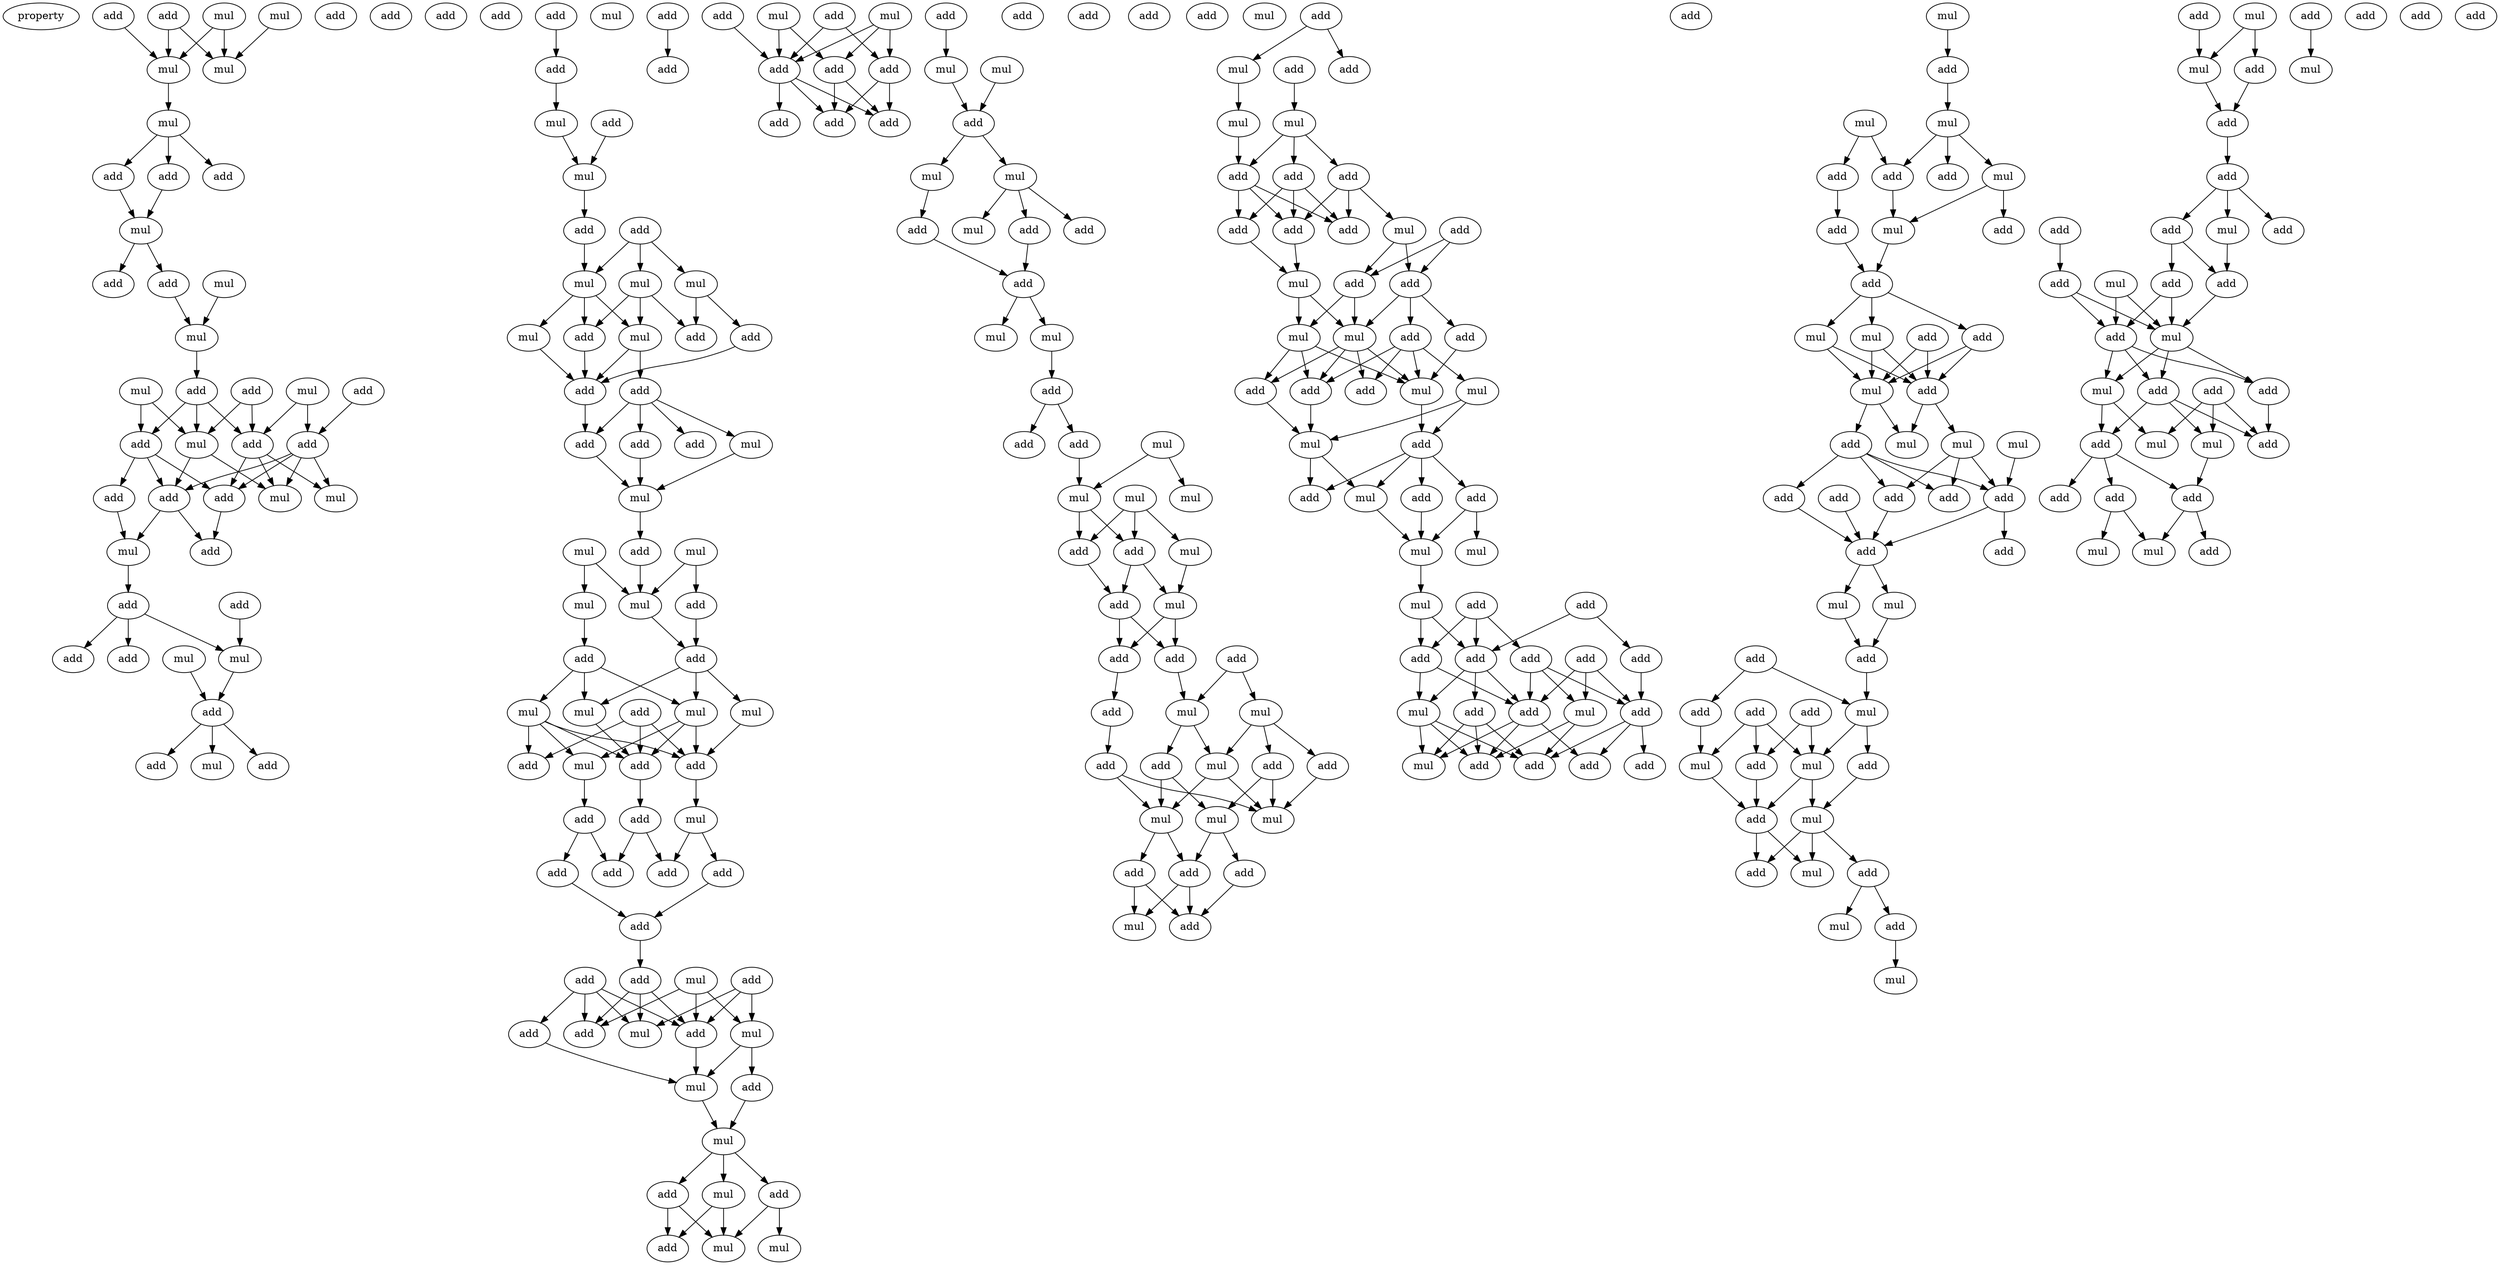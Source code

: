 digraph {
    node [fontcolor=black]
    property [mul=2,lf=1.5]
    0 [ label = mul ];
    1 [ label = mul ];
    2 [ label = add ];
    3 [ label = add ];
    4 [ label = add ];
    5 [ label = mul ];
    6 [ label = mul ];
    7 [ label = mul ];
    8 [ label = add ];
    9 [ label = add ];
    10 [ label = add ];
    11 [ label = mul ];
    12 [ label = add ];
    13 [ label = add ];
    14 [ label = add ];
    15 [ label = mul ];
    16 [ label = add ];
    17 [ label = mul ];
    18 [ label = add ];
    19 [ label = add ];
    20 [ label = add ];
    21 [ label = mul ];
    22 [ label = mul ];
    23 [ label = add ];
    24 [ label = mul ];
    25 [ label = add ];
    26 [ label = add ];
    27 [ label = mul ];
    28 [ label = add ];
    29 [ label = add ];
    30 [ label = add ];
    31 [ label = mul ];
    32 [ label = add ];
    33 [ label = mul ];
    34 [ label = add ];
    35 [ label = add ];
    36 [ label = add ];
    37 [ label = mul ];
    38 [ label = mul ];
    39 [ label = add ];
    40 [ label = add ];
    41 [ label = add ];
    42 [ label = add ];
    43 [ label = mul ];
    44 [ label = add ];
    45 [ label = add ];
    46 [ label = mul ];
    47 [ label = add ];
    48 [ label = mul ];
    49 [ label = add ];
    50 [ label = mul ];
    51 [ label = add ];
    52 [ label = add ];
    53 [ label = mul ];
    54 [ label = mul ];
    55 [ label = mul ];
    56 [ label = mul ];
    57 [ label = add ];
    58 [ label = mul ];
    59 [ label = add ];
    60 [ label = add ];
    61 [ label = add ];
    62 [ label = add ];
    63 [ label = add ];
    64 [ label = add ];
    65 [ label = add ];
    66 [ label = mul ];
    67 [ label = mul ];
    68 [ label = mul ];
    69 [ label = add ];
    70 [ label = mul ];
    71 [ label = mul ];
    72 [ label = add ];
    73 [ label = mul ];
    74 [ label = add ];
    75 [ label = add ];
    76 [ label = mul ];
    77 [ label = mul ];
    78 [ label = mul ];
    79 [ label = mul ];
    80 [ label = add ];
    81 [ label = add ];
    82 [ label = add ];
    83 [ label = add ];
    84 [ label = mul ];
    85 [ label = add ];
    86 [ label = add ];
    87 [ label = mul ];
    88 [ label = add ];
    89 [ label = add ];
    90 [ label = add ];
    91 [ label = add ];
    92 [ label = add ];
    93 [ label = add ];
    94 [ label = mul ];
    95 [ label = add ];
    96 [ label = add ];
    97 [ label = add ];
    98 [ label = add ];
    99 [ label = add ];
    100 [ label = mul ];
    101 [ label = mul ];
    102 [ label = add ];
    103 [ label = mul ];
    104 [ label = mul ];
    105 [ label = mul ];
    106 [ label = add ];
    107 [ label = add ];
    108 [ label = mul ];
    109 [ label = add ];
    110 [ label = mul ];
    111 [ label = add ];
    112 [ label = add ];
    113 [ label = add ];
    114 [ label = add ];
    115 [ label = mul ];
    116 [ label = mul ];
    117 [ label = add ];
    118 [ label = add ];
    119 [ label = add ];
    120 [ label = add ];
    121 [ label = add ];
    122 [ label = add ];
    123 [ label = add ];
    124 [ label = mul ];
    125 [ label = mul ];
    126 [ label = add ];
    127 [ label = mul ];
    128 [ label = mul ];
    129 [ label = mul ];
    130 [ label = add ];
    131 [ label = add ];
    132 [ label = add ];
    133 [ label = add ];
    134 [ label = mul ];
    135 [ label = add ];
    136 [ label = mul ];
    137 [ label = add ];
    138 [ label = add ];
    139 [ label = add ];
    140 [ label = add ];
    141 [ label = mul ];
    142 [ label = mul ];
    143 [ label = mul ];
    144 [ label = mul ];
    145 [ label = add ];
    146 [ label = mul ];
    147 [ label = add ];
    148 [ label = add ];
    149 [ label = mul ];
    150 [ label = add ];
    151 [ label = add ];
    152 [ label = add ];
    153 [ label = add ];
    154 [ label = mul ];
    155 [ label = add ];
    156 [ label = add ];
    157 [ label = mul ];
    158 [ label = mul ];
    159 [ label = add ];
    160 [ label = add ];
    161 [ label = mul ];
    162 [ label = add ];
    163 [ label = add ];
    164 [ label = mul ];
    165 [ label = mul ];
    166 [ label = mul ];
    167 [ label = add ];
    168 [ label = add ];
    169 [ label = add ];
    170 [ label = add ];
    171 [ label = mul ];
    172 [ label = add ];
    173 [ label = add ];
    174 [ label = add ];
    175 [ label = mul ];
    176 [ label = mul ];
    177 [ label = mul ];
    178 [ label = add ];
    179 [ label = add ];
    180 [ label = add ];
    181 [ label = add ];
    182 [ label = add ];
    183 [ label = mul ];
    184 [ label = add ];
    185 [ label = add ];
    186 [ label = mul ];
    187 [ label = add ];
    188 [ label = add ];
    189 [ label = mul ];
    190 [ label = add ];
    191 [ label = mul ];
    192 [ label = add ];
    193 [ label = mul ];
    194 [ label = mul ];
    195 [ label = add ];
    196 [ label = add ];
    197 [ label = add ];
    198 [ label = add ];
    199 [ label = mul ];
    200 [ label = add ];
    201 [ label = add ];
    202 [ label = mul ];
    203 [ label = add ];
    204 [ label = mul ];
    205 [ label = mul ];
    206 [ label = add ];
    207 [ label = mul ];
    208 [ label = add ];
    209 [ label = add ];
    210 [ label = add ];
    211 [ label = add ];
    212 [ label = add ];
    213 [ label = add ];
    214 [ label = mul ];
    215 [ label = add ];
    216 [ label = add ];
    217 [ label = mul ];
    218 [ label = add ];
    219 [ label = add ];
    220 [ label = add ];
    221 [ label = add ];
    222 [ label = mul ];
    223 [ label = add ];
    224 [ label = add ];
    225 [ label = mul ];
    226 [ label = add ];
    227 [ label = mul ];
    228 [ label = mul ];
    229 [ label = add ];
    230 [ label = add ];
    231 [ label = add ];
    232 [ label = mul ];
    233 [ label = mul ];
    234 [ label = add ];
    235 [ label = add ];
    236 [ label = add ];
    237 [ label = add ];
    238 [ label = add ];
    239 [ label = mul ];
    240 [ label = mul ];
    241 [ label = add ];
    242 [ label = mul ];
    243 [ label = add ];
    244 [ label = mul ];
    245 [ label = mul ];
    246 [ label = mul ];
    247 [ label = add ];
    248 [ label = add ];
    249 [ label = add ];
    250 [ label = add ];
    251 [ label = add ];
    252 [ label = add ];
    253 [ label = add ];
    254 [ label = mul ];
    255 [ label = mul ];
    256 [ label = add ];
    257 [ label = add ];
    258 [ label = add ];
    259 [ label = add ];
    260 [ label = mul ];
    261 [ label = add ];
    262 [ label = mul ];
    263 [ label = add ];
    264 [ label = add ];
    265 [ label = mul ];
    266 [ label = add ];
    267 [ label = mul ];
    268 [ label = mul ];
    269 [ label = add ];
    270 [ label = add ];
    271 [ label = mul ];
    272 [ label = add ];
    273 [ label = mul ];
    274 [ label = mul ];
    275 [ label = add ];
    276 [ label = add ];
    277 [ label = mul ];
    278 [ label = add ];
    279 [ label = mul ];
    280 [ label = add ];
    281 [ label = add ];
    282 [ label = add ];
    283 [ label = add ];
    284 [ label = add ];
    285 [ label = add ];
    286 [ label = mul ];
    287 [ label = add ];
    288 [ label = mul ];
    289 [ label = add ];
    290 [ label = add ];
    291 [ label = mul ];
    292 [ label = add ];
    293 [ label = add ];
    294 [ label = add ];
    295 [ label = add ];
    296 [ label = mul ];
    297 [ label = mul ];
    298 [ label = mul ];
    299 [ label = add ];
    300 [ label = add ];
    301 [ label = add ];
    302 [ label = add ];
    303 [ label = add ];
    304 [ label = add ];
    305 [ label = mul ];
    306 [ label = add ];
    307 [ label = add ];
    308 [ label = mul ];
    0 -> 5 [ name = 0 ];
    0 -> 6 [ name = 1 ];
    1 -> 6 [ name = 2 ];
    2 -> 5 [ name = 3 ];
    4 -> 5 [ name = 4 ];
    4 -> 6 [ name = 5 ];
    5 -> 7 [ name = 6 ];
    7 -> 8 [ name = 7 ];
    7 -> 9 [ name = 8 ];
    7 -> 10 [ name = 9 ];
    8 -> 11 [ name = 10 ];
    9 -> 11 [ name = 11 ];
    11 -> 12 [ name = 12 ];
    11 -> 14 [ name = 13 ];
    14 -> 17 [ name = 14 ];
    15 -> 17 [ name = 15 ];
    17 -> 20 [ name = 16 ];
    18 -> 25 [ name = 17 ];
    19 -> 24 [ name = 18 ];
    19 -> 26 [ name = 19 ];
    20 -> 23 [ name = 20 ];
    20 -> 24 [ name = 21 ];
    20 -> 26 [ name = 22 ];
    21 -> 23 [ name = 23 ];
    21 -> 24 [ name = 24 ];
    22 -> 25 [ name = 25 ];
    22 -> 26 [ name = 26 ];
    23 -> 28 [ name = 27 ];
    23 -> 29 [ name = 28 ];
    23 -> 30 [ name = 29 ];
    24 -> 30 [ name = 30 ];
    24 -> 31 [ name = 31 ];
    25 -> 27 [ name = 32 ];
    25 -> 28 [ name = 33 ];
    25 -> 30 [ name = 34 ];
    25 -> 31 [ name = 35 ];
    26 -> 27 [ name = 36 ];
    26 -> 28 [ name = 37 ];
    26 -> 31 [ name = 38 ];
    28 -> 32 [ name = 39 ];
    29 -> 33 [ name = 40 ];
    30 -> 32 [ name = 41 ];
    30 -> 33 [ name = 42 ];
    33 -> 35 [ name = 43 ];
    34 -> 37 [ name = 44 ];
    35 -> 36 [ name = 45 ];
    35 -> 37 [ name = 46 ];
    35 -> 40 [ name = 47 ];
    37 -> 41 [ name = 48 ];
    38 -> 41 [ name = 49 ];
    41 -> 42 [ name = 50 ];
    41 -> 43 [ name = 51 ];
    41 -> 44 [ name = 52 ];
    45 -> 47 [ name = 53 ];
    47 -> 48 [ name = 54 ];
    48 -> 50 [ name = 55 ];
    49 -> 50 [ name = 56 ];
    50 -> 52 [ name = 57 ];
    51 -> 53 [ name = 58 ];
    51 -> 54 [ name = 59 ];
    51 -> 55 [ name = 60 ];
    52 -> 53 [ name = 61 ];
    53 -> 56 [ name = 62 ];
    53 -> 58 [ name = 63 ];
    53 -> 60 [ name = 64 ];
    54 -> 57 [ name = 65 ];
    54 -> 58 [ name = 66 ];
    54 -> 60 [ name = 67 ];
    55 -> 57 [ name = 68 ];
    55 -> 59 [ name = 69 ];
    56 -> 61 [ name = 70 ];
    58 -> 61 [ name = 71 ];
    58 -> 62 [ name = 72 ];
    59 -> 61 [ name = 73 ];
    60 -> 61 [ name = 74 ];
    61 -> 63 [ name = 75 ];
    62 -> 63 [ name = 76 ];
    62 -> 64 [ name = 77 ];
    62 -> 65 [ name = 78 ];
    62 -> 66 [ name = 79 ];
    63 -> 67 [ name = 80 ];
    64 -> 67 [ name = 81 ];
    66 -> 67 [ name = 82 ];
    67 -> 69 [ name = 83 ];
    68 -> 72 [ name = 84 ];
    68 -> 73 [ name = 85 ];
    69 -> 73 [ name = 86 ];
    70 -> 71 [ name = 87 ];
    70 -> 73 [ name = 88 ];
    71 -> 74 [ name = 89 ];
    72 -> 75 [ name = 90 ];
    73 -> 75 [ name = 91 ];
    74 -> 76 [ name = 92 ];
    74 -> 78 [ name = 93 ];
    74 -> 79 [ name = 94 ];
    75 -> 76 [ name = 95 ];
    75 -> 77 [ name = 96 ];
    75 -> 79 [ name = 97 ];
    76 -> 82 [ name = 98 ];
    77 -> 83 [ name = 99 ];
    78 -> 81 [ name = 100 ];
    78 -> 82 [ name = 101 ];
    78 -> 83 [ name = 102 ];
    78 -> 84 [ name = 103 ];
    79 -> 82 [ name = 104 ];
    79 -> 83 [ name = 105 ];
    79 -> 84 [ name = 106 ];
    80 -> 81 [ name = 107 ];
    80 -> 82 [ name = 108 ];
    80 -> 83 [ name = 109 ];
    82 -> 85 [ name = 110 ];
    83 -> 87 [ name = 111 ];
    84 -> 86 [ name = 112 ];
    85 -> 90 [ name = 113 ];
    85 -> 91 [ name = 114 ];
    86 -> 88 [ name = 115 ];
    86 -> 90 [ name = 116 ];
    87 -> 89 [ name = 117 ];
    87 -> 91 [ name = 118 ];
    88 -> 92 [ name = 119 ];
    89 -> 92 [ name = 120 ];
    92 -> 96 [ name = 121 ];
    93 -> 97 [ name = 122 ];
    93 -> 98 [ name = 123 ];
    93 -> 99 [ name = 124 ];
    93 -> 101 [ name = 125 ];
    94 -> 98 [ name = 126 ];
    94 -> 99 [ name = 127 ];
    94 -> 100 [ name = 128 ];
    95 -> 99 [ name = 129 ];
    95 -> 100 [ name = 130 ];
    95 -> 101 [ name = 131 ];
    96 -> 98 [ name = 132 ];
    96 -> 99 [ name = 133 ];
    96 -> 101 [ name = 134 ];
    97 -> 103 [ name = 135 ];
    99 -> 103 [ name = 136 ];
    100 -> 102 [ name = 137 ];
    100 -> 103 [ name = 138 ];
    102 -> 104 [ name = 139 ];
    103 -> 104 [ name = 140 ];
    104 -> 105 [ name = 141 ];
    104 -> 106 [ name = 142 ];
    104 -> 107 [ name = 143 ];
    105 -> 108 [ name = 144 ];
    105 -> 109 [ name = 145 ];
    106 -> 108 [ name = 146 ];
    106 -> 109 [ name = 147 ];
    107 -> 108 [ name = 148 ];
    107 -> 110 [ name = 149 ];
    111 -> 112 [ name = 150 ];
    113 -> 117 [ name = 151 ];
    114 -> 117 [ name = 152 ];
    114 -> 118 [ name = 153 ];
    115 -> 117 [ name = 154 ];
    115 -> 119 [ name = 155 ];
    116 -> 117 [ name = 156 ];
    116 -> 118 [ name = 157 ];
    116 -> 119 [ name = 158 ];
    117 -> 120 [ name = 159 ];
    117 -> 121 [ name = 160 ];
    117 -> 122 [ name = 161 ];
    118 -> 121 [ name = 162 ];
    118 -> 122 [ name = 163 ];
    119 -> 121 [ name = 164 ];
    119 -> 122 [ name = 165 ];
    123 -> 124 [ name = 166 ];
    124 -> 126 [ name = 167 ];
    125 -> 126 [ name = 168 ];
    126 -> 127 [ name = 169 ];
    126 -> 128 [ name = 170 ];
    127 -> 130 [ name = 171 ];
    128 -> 129 [ name = 172 ];
    128 -> 131 [ name = 173 ];
    128 -> 132 [ name = 174 ];
    130 -> 133 [ name = 175 ];
    131 -> 133 [ name = 176 ];
    133 -> 134 [ name = 177 ];
    133 -> 136 [ name = 178 ];
    136 -> 138 [ name = 179 ];
    138 -> 139 [ name = 180 ];
    138 -> 140 [ name = 181 ];
    139 -> 142 [ name = 182 ];
    141 -> 142 [ name = 183 ];
    141 -> 143 [ name = 184 ];
    142 -> 145 [ name = 185 ];
    142 -> 147 [ name = 186 ];
    144 -> 145 [ name = 187 ];
    144 -> 146 [ name = 188 ];
    144 -> 147 [ name = 189 ];
    145 -> 149 [ name = 190 ];
    145 -> 150 [ name = 191 ];
    146 -> 149 [ name = 192 ];
    147 -> 150 [ name = 193 ];
    149 -> 153 [ name = 194 ];
    149 -> 155 [ name = 195 ];
    150 -> 153 [ name = 196 ];
    150 -> 155 [ name = 197 ];
    151 -> 157 [ name = 198 ];
    151 -> 158 [ name = 199 ];
    153 -> 158 [ name = 200 ];
    155 -> 156 [ name = 201 ];
    156 -> 163 [ name = 202 ];
    157 -> 159 [ name = 203 ];
    157 -> 161 [ name = 204 ];
    157 -> 162 [ name = 205 ];
    158 -> 160 [ name = 206 ];
    158 -> 161 [ name = 207 ];
    159 -> 164 [ name = 208 ];
    159 -> 165 [ name = 209 ];
    160 -> 165 [ name = 210 ];
    160 -> 166 [ name = 211 ];
    161 -> 164 [ name = 212 ];
    161 -> 166 [ name = 213 ];
    162 -> 164 [ name = 214 ];
    163 -> 164 [ name = 215 ];
    163 -> 166 [ name = 216 ];
    165 -> 167 [ name = 217 ];
    165 -> 168 [ name = 218 ];
    166 -> 167 [ name = 219 ];
    166 -> 169 [ name = 220 ];
    167 -> 170 [ name = 221 ];
    167 -> 171 [ name = 222 ];
    168 -> 170 [ name = 223 ];
    169 -> 170 [ name = 224 ];
    169 -> 171 [ name = 225 ];
    172 -> 174 [ name = 226 ];
    172 -> 175 [ name = 227 ];
    173 -> 177 [ name = 228 ];
    175 -> 176 [ name = 229 ];
    176 -> 180 [ name = 230 ];
    177 -> 178 [ name = 231 ];
    177 -> 179 [ name = 232 ];
    177 -> 180 [ name = 233 ];
    178 -> 181 [ name = 234 ];
    178 -> 182 [ name = 235 ];
    178 -> 185 [ name = 236 ];
    179 -> 182 [ name = 237 ];
    179 -> 183 [ name = 238 ];
    179 -> 185 [ name = 239 ];
    180 -> 181 [ name = 240 ];
    180 -> 182 [ name = 241 ];
    180 -> 185 [ name = 242 ];
    181 -> 186 [ name = 243 ];
    183 -> 187 [ name = 244 ];
    183 -> 188 [ name = 245 ];
    184 -> 187 [ name = 246 ];
    184 -> 188 [ name = 247 ];
    185 -> 186 [ name = 248 ];
    186 -> 189 [ name = 249 ];
    186 -> 191 [ name = 250 ];
    187 -> 190 [ name = 251 ];
    187 -> 191 [ name = 252 ];
    187 -> 192 [ name = 253 ];
    188 -> 189 [ name = 254 ];
    188 -> 191 [ name = 255 ];
    189 -> 193 [ name = 256 ];
    189 -> 196 [ name = 257 ];
    189 -> 197 [ name = 258 ];
    190 -> 193 [ name = 259 ];
    191 -> 193 [ name = 260 ];
    191 -> 195 [ name = 261 ];
    191 -> 196 [ name = 262 ];
    191 -> 197 [ name = 263 ];
    192 -> 193 [ name = 264 ];
    192 -> 194 [ name = 265 ];
    192 -> 195 [ name = 266 ];
    192 -> 196 [ name = 267 ];
    193 -> 198 [ name = 268 ];
    194 -> 198 [ name = 269 ];
    194 -> 199 [ name = 270 ];
    196 -> 199 [ name = 271 ];
    197 -> 199 [ name = 272 ];
    198 -> 200 [ name = 273 ];
    198 -> 201 [ name = 274 ];
    198 -> 202 [ name = 275 ];
    198 -> 203 [ name = 276 ];
    199 -> 202 [ name = 277 ];
    199 -> 203 [ name = 278 ];
    200 -> 204 [ name = 279 ];
    200 -> 205 [ name = 280 ];
    201 -> 205 [ name = 281 ];
    202 -> 205 [ name = 282 ];
    205 -> 207 [ name = 283 ];
    206 -> 209 [ name = 284 ];
    206 -> 210 [ name = 285 ];
    206 -> 213 [ name = 286 ];
    207 -> 210 [ name = 287 ];
    207 -> 213 [ name = 288 ];
    208 -> 210 [ name = 289 ];
    208 -> 211 [ name = 290 ];
    209 -> 216 [ name = 291 ];
    209 -> 217 [ name = 292 ];
    209 -> 218 [ name = 293 ];
    210 -> 214 [ name = 294 ];
    210 -> 215 [ name = 295 ];
    210 -> 218 [ name = 296 ];
    211 -> 216 [ name = 297 ];
    212 -> 216 [ name = 298 ];
    212 -> 217 [ name = 299 ];
    212 -> 218 [ name = 300 ];
    213 -> 214 [ name = 301 ];
    213 -> 218 [ name = 302 ];
    214 -> 219 [ name = 303 ];
    214 -> 221 [ name = 304 ];
    214 -> 222 [ name = 305 ];
    215 -> 219 [ name = 306 ];
    215 -> 221 [ name = 307 ];
    215 -> 222 [ name = 308 ];
    216 -> 219 [ name = 309 ];
    216 -> 220 [ name = 310 ];
    216 -> 223 [ name = 311 ];
    217 -> 219 [ name = 312 ];
    217 -> 221 [ name = 313 ];
    218 -> 220 [ name = 314 ];
    218 -> 221 [ name = 315 ];
    218 -> 222 [ name = 316 ];
    225 -> 226 [ name = 317 ];
    226 -> 227 [ name = 318 ];
    227 -> 229 [ name = 319 ];
    227 -> 230 [ name = 320 ];
    227 -> 232 [ name = 321 ];
    228 -> 230 [ name = 322 ];
    228 -> 231 [ name = 323 ];
    230 -> 233 [ name = 324 ];
    231 -> 234 [ name = 325 ];
    232 -> 233 [ name = 326 ];
    232 -> 235 [ name = 327 ];
    233 -> 236 [ name = 328 ];
    234 -> 236 [ name = 329 ];
    236 -> 238 [ name = 330 ];
    236 -> 239 [ name = 331 ];
    236 -> 240 [ name = 332 ];
    237 -> 241 [ name = 333 ];
    237 -> 242 [ name = 334 ];
    238 -> 241 [ name = 335 ];
    238 -> 242 [ name = 336 ];
    239 -> 241 [ name = 337 ];
    239 -> 242 [ name = 338 ];
    240 -> 241 [ name = 339 ];
    240 -> 242 [ name = 340 ];
    241 -> 244 [ name = 341 ];
    241 -> 246 [ name = 342 ];
    242 -> 243 [ name = 343 ];
    242 -> 244 [ name = 344 ];
    243 -> 247 [ name = 345 ];
    243 -> 249 [ name = 346 ];
    243 -> 250 [ name = 347 ];
    243 -> 251 [ name = 348 ];
    245 -> 251 [ name = 349 ];
    246 -> 247 [ name = 350 ];
    246 -> 249 [ name = 351 ];
    246 -> 251 [ name = 352 ];
    247 -> 253 [ name = 353 ];
    248 -> 253 [ name = 354 ];
    250 -> 253 [ name = 355 ];
    251 -> 252 [ name = 356 ];
    251 -> 253 [ name = 357 ];
    253 -> 254 [ name = 358 ];
    253 -> 255 [ name = 359 ];
    254 -> 256 [ name = 360 ];
    255 -> 256 [ name = 361 ];
    256 -> 260 [ name = 362 ];
    257 -> 260 [ name = 363 ];
    257 -> 261 [ name = 364 ];
    258 -> 264 [ name = 365 ];
    258 -> 265 [ name = 366 ];
    259 -> 262 [ name = 367 ];
    259 -> 264 [ name = 368 ];
    259 -> 265 [ name = 369 ];
    260 -> 263 [ name = 370 ];
    260 -> 265 [ name = 371 ];
    261 -> 262 [ name = 372 ];
    262 -> 266 [ name = 373 ];
    263 -> 267 [ name = 374 ];
    264 -> 266 [ name = 375 ];
    265 -> 266 [ name = 376 ];
    265 -> 267 [ name = 377 ];
    266 -> 268 [ name = 378 ];
    266 -> 270 [ name = 379 ];
    267 -> 268 [ name = 380 ];
    267 -> 269 [ name = 381 ];
    267 -> 270 [ name = 382 ];
    269 -> 271 [ name = 383 ];
    269 -> 272 [ name = 384 ];
    272 -> 273 [ name = 385 ];
    274 -> 277 [ name = 386 ];
    274 -> 278 [ name = 387 ];
    275 -> 277 [ name = 388 ];
    276 -> 279 [ name = 389 ];
    277 -> 280 [ name = 390 ];
    278 -> 280 [ name = 391 ];
    280 -> 282 [ name = 392 ];
    282 -> 283 [ name = 393 ];
    282 -> 284 [ name = 394 ];
    282 -> 286 [ name = 395 ];
    283 -> 289 [ name = 396 ];
    283 -> 290 [ name = 397 ];
    285 -> 287 [ name = 398 ];
    286 -> 290 [ name = 399 ];
    287 -> 291 [ name = 400 ];
    287 -> 292 [ name = 401 ];
    288 -> 291 [ name = 402 ];
    288 -> 292 [ name = 403 ];
    289 -> 291 [ name = 404 ];
    289 -> 292 [ name = 405 ];
    290 -> 291 [ name = 406 ];
    291 -> 293 [ name = 407 ];
    291 -> 295 [ name = 408 ];
    291 -> 296 [ name = 409 ];
    292 -> 293 [ name = 410 ];
    292 -> 295 [ name = 411 ];
    292 -> 296 [ name = 412 ];
    293 -> 299 [ name = 413 ];
    294 -> 297 [ name = 414 ];
    294 -> 298 [ name = 415 ];
    294 -> 299 [ name = 416 ];
    295 -> 297 [ name = 417 ];
    295 -> 299 [ name = 418 ];
    295 -> 300 [ name = 419 ];
    296 -> 298 [ name = 420 ];
    296 -> 300 [ name = 421 ];
    297 -> 303 [ name = 422 ];
    300 -> 302 [ name = 423 ];
    300 -> 303 [ name = 424 ];
    300 -> 304 [ name = 425 ];
    303 -> 306 [ name = 426 ];
    303 -> 308 [ name = 427 ];
    304 -> 305 [ name = 428 ];
    304 -> 308 [ name = 429 ];
}
